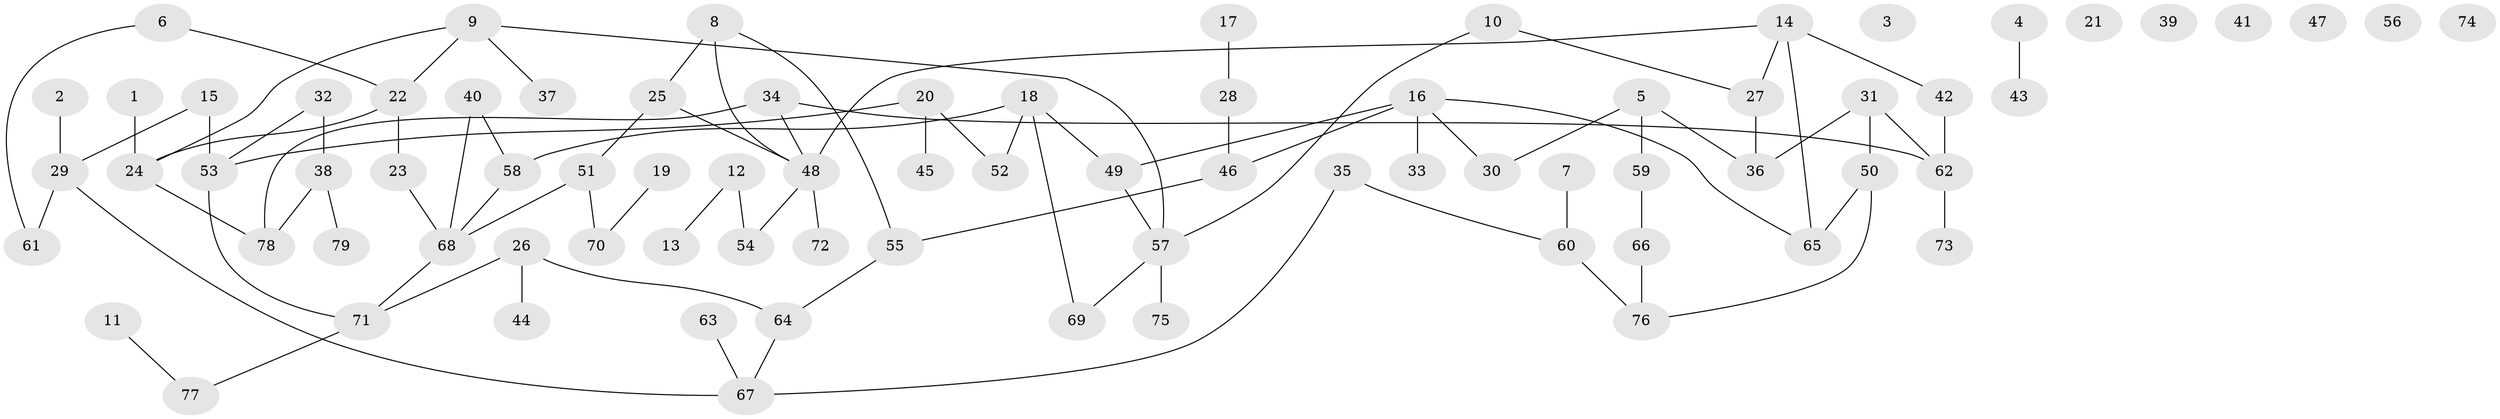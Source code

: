 // coarse degree distribution, {3: 0.3125, 4: 0.21875, 5: 0.09375, 7: 0.03125, 2: 0.15625, 1: 0.1875}
// Generated by graph-tools (version 1.1) at 2025/48/03/04/25 22:48:06]
// undirected, 79 vertices, 90 edges
graph export_dot {
  node [color=gray90,style=filled];
  1;
  2;
  3;
  4;
  5;
  6;
  7;
  8;
  9;
  10;
  11;
  12;
  13;
  14;
  15;
  16;
  17;
  18;
  19;
  20;
  21;
  22;
  23;
  24;
  25;
  26;
  27;
  28;
  29;
  30;
  31;
  32;
  33;
  34;
  35;
  36;
  37;
  38;
  39;
  40;
  41;
  42;
  43;
  44;
  45;
  46;
  47;
  48;
  49;
  50;
  51;
  52;
  53;
  54;
  55;
  56;
  57;
  58;
  59;
  60;
  61;
  62;
  63;
  64;
  65;
  66;
  67;
  68;
  69;
  70;
  71;
  72;
  73;
  74;
  75;
  76;
  77;
  78;
  79;
  1 -- 24;
  2 -- 29;
  4 -- 43;
  5 -- 30;
  5 -- 36;
  5 -- 59;
  6 -- 22;
  6 -- 61;
  7 -- 60;
  8 -- 25;
  8 -- 48;
  8 -- 55;
  9 -- 22;
  9 -- 24;
  9 -- 37;
  9 -- 57;
  10 -- 27;
  10 -- 57;
  11 -- 77;
  12 -- 13;
  12 -- 54;
  14 -- 27;
  14 -- 42;
  14 -- 48;
  14 -- 65;
  15 -- 29;
  15 -- 53;
  16 -- 30;
  16 -- 33;
  16 -- 46;
  16 -- 49;
  16 -- 65;
  17 -- 28;
  18 -- 49;
  18 -- 52;
  18 -- 58;
  18 -- 69;
  19 -- 70;
  20 -- 45;
  20 -- 52;
  20 -- 53;
  22 -- 23;
  22 -- 24;
  23 -- 68;
  24 -- 78;
  25 -- 48;
  25 -- 51;
  26 -- 44;
  26 -- 64;
  26 -- 71;
  27 -- 36;
  28 -- 46;
  29 -- 61;
  29 -- 67;
  31 -- 36;
  31 -- 50;
  31 -- 62;
  32 -- 38;
  32 -- 53;
  34 -- 48;
  34 -- 62;
  34 -- 78;
  35 -- 60;
  35 -- 67;
  38 -- 78;
  38 -- 79;
  40 -- 58;
  40 -- 68;
  42 -- 62;
  46 -- 55;
  48 -- 54;
  48 -- 72;
  49 -- 57;
  50 -- 65;
  50 -- 76;
  51 -- 68;
  51 -- 70;
  53 -- 71;
  55 -- 64;
  57 -- 69;
  57 -- 75;
  58 -- 68;
  59 -- 66;
  60 -- 76;
  62 -- 73;
  63 -- 67;
  64 -- 67;
  66 -- 76;
  68 -- 71;
  71 -- 77;
}
